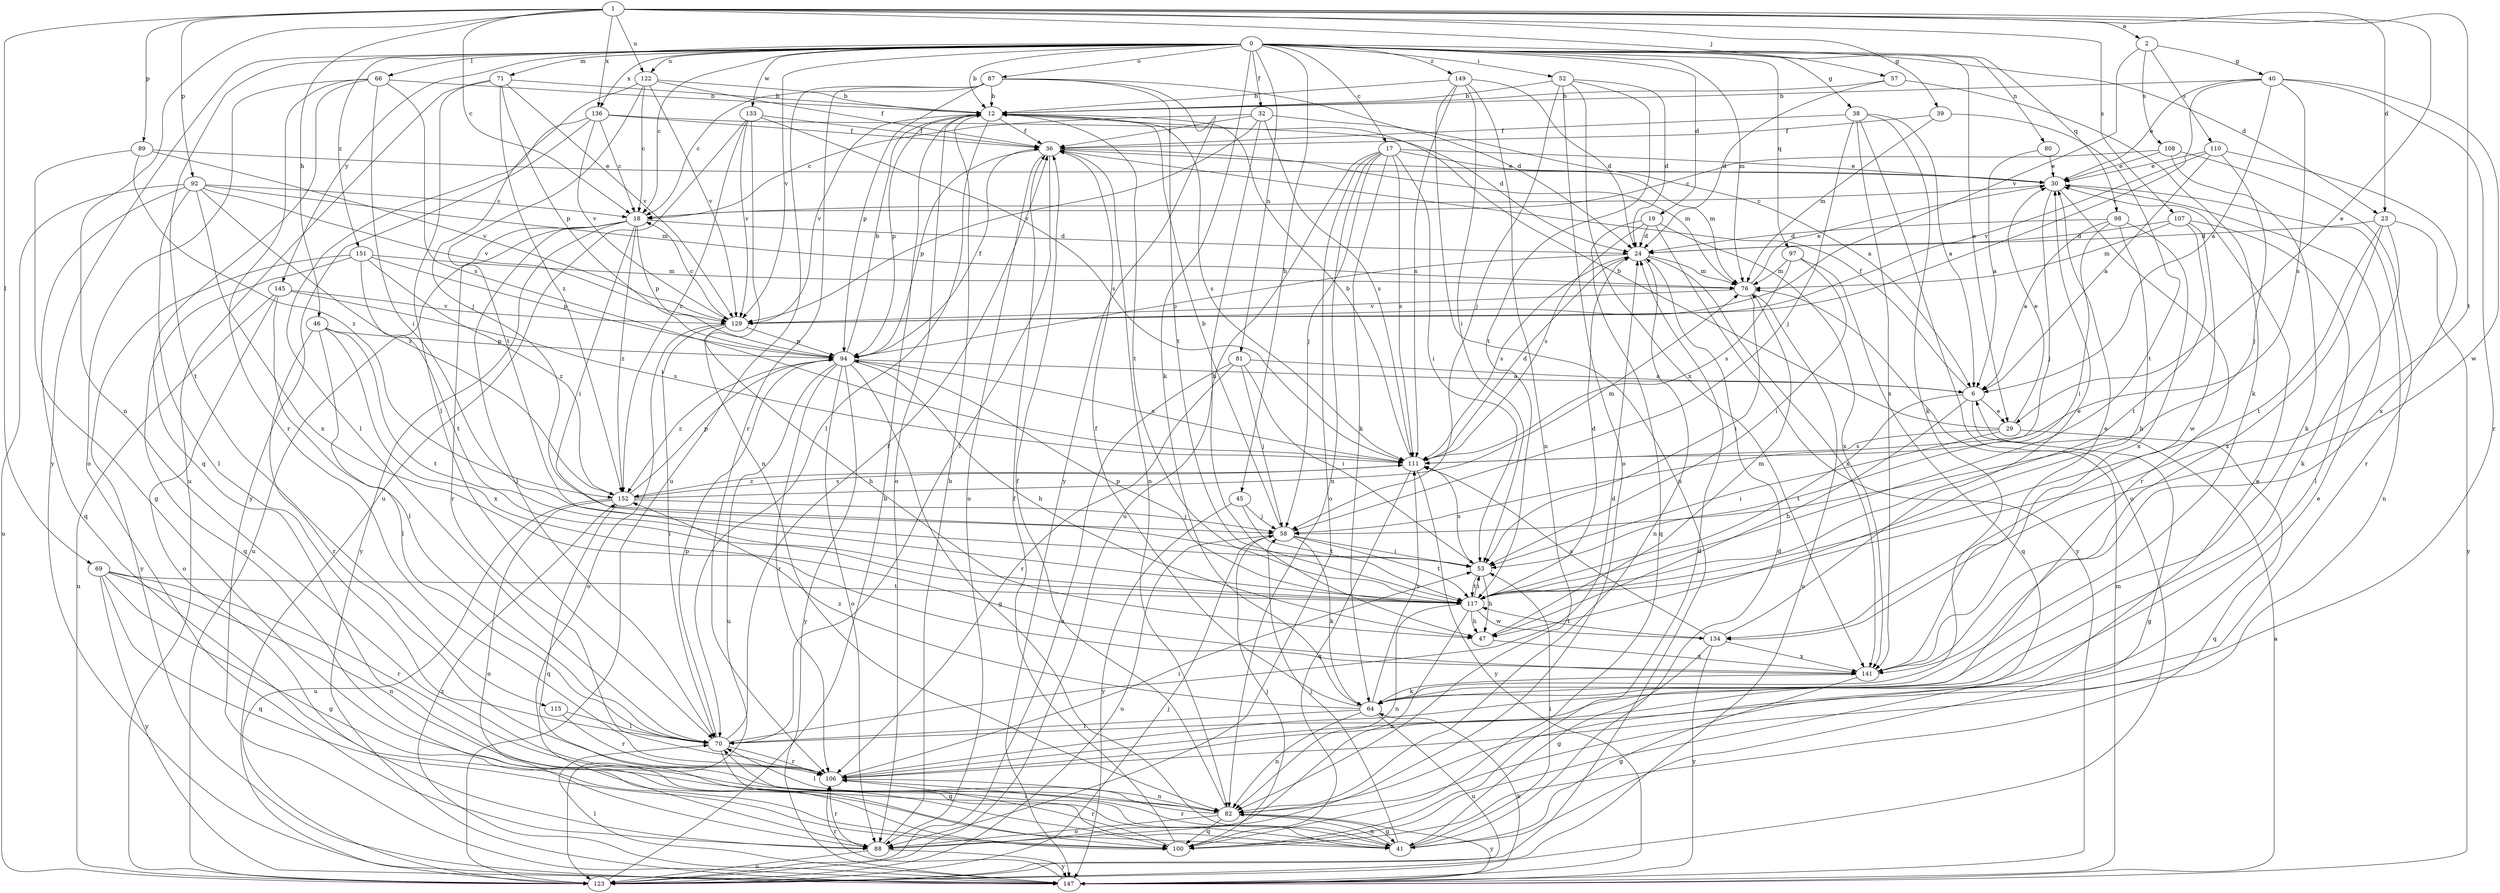 strict digraph  {
0;
1;
2;
6;
12;
17;
18;
19;
23;
24;
29;
30;
32;
36;
38;
39;
40;
41;
45;
46;
47;
52;
53;
57;
58;
64;
66;
69;
70;
71;
76;
80;
81;
82;
87;
88;
89;
92;
94;
97;
98;
100;
106;
107;
108;
110;
111;
115;
117;
122;
123;
129;
133;
134;
136;
141;
145;
147;
149;
151;
152;
0 -> 12  [label=b];
0 -> 17  [label=c];
0 -> 18  [label=c];
0 -> 19  [label=d];
0 -> 23  [label=d];
0 -> 29  [label=e];
0 -> 32  [label=f];
0 -> 38  [label=g];
0 -> 45  [label=h];
0 -> 52  [label=i];
0 -> 64  [label=k];
0 -> 66  [label=l];
0 -> 71  [label=m];
0 -> 76  [label=m];
0 -> 80  [label=n];
0 -> 81  [label=n];
0 -> 87  [label=o];
0 -> 97  [label=q];
0 -> 98  [label=q];
0 -> 115  [label=t];
0 -> 122  [label=u];
0 -> 129  [label=v];
0 -> 133  [label=w];
0 -> 136  [label=x];
0 -> 145  [label=y];
0 -> 147  [label=y];
0 -> 149  [label=z];
0 -> 151  [label=z];
1 -> 2  [label=a];
1 -> 18  [label=c];
1 -> 23  [label=d];
1 -> 29  [label=e];
1 -> 39  [label=g];
1 -> 46  [label=h];
1 -> 57  [label=j];
1 -> 69  [label=l];
1 -> 82  [label=n];
1 -> 89  [label=p];
1 -> 92  [label=p];
1 -> 107  [label=s];
1 -> 117  [label=t];
1 -> 122  [label=u];
1 -> 136  [label=x];
2 -> 40  [label=g];
2 -> 108  [label=s];
2 -> 110  [label=s];
2 -> 129  [label=v];
6 -> 29  [label=e];
6 -> 36  [label=f];
6 -> 41  [label=g];
6 -> 47  [label=h];
6 -> 117  [label=t];
12 -> 36  [label=f];
12 -> 70  [label=l];
12 -> 88  [label=o];
12 -> 94  [label=p];
12 -> 111  [label=s];
12 -> 117  [label=t];
12 -> 129  [label=v];
17 -> 30  [label=e];
17 -> 53  [label=i];
17 -> 58  [label=j];
17 -> 64  [label=k];
17 -> 76  [label=m];
17 -> 82  [label=n];
17 -> 88  [label=o];
17 -> 111  [label=s];
17 -> 123  [label=u];
18 -> 24  [label=d];
18 -> 53  [label=i];
18 -> 70  [label=l];
18 -> 94  [label=p];
18 -> 106  [label=r];
18 -> 123  [label=u];
18 -> 147  [label=y];
18 -> 152  [label=z];
19 -> 24  [label=d];
19 -> 100  [label=q];
19 -> 111  [label=s];
19 -> 141  [label=x];
19 -> 147  [label=y];
23 -> 24  [label=d];
23 -> 64  [label=k];
23 -> 117  [label=t];
23 -> 141  [label=x];
23 -> 147  [label=y];
24 -> 76  [label=m];
24 -> 82  [label=n];
24 -> 94  [label=p];
24 -> 111  [label=s];
24 -> 141  [label=x];
29 -> 12  [label=b];
29 -> 30  [label=e];
29 -> 53  [label=i];
29 -> 100  [label=q];
29 -> 111  [label=s];
30 -> 18  [label=c];
30 -> 58  [label=j];
30 -> 82  [label=n];
30 -> 106  [label=r];
32 -> 6  [label=a];
32 -> 18  [label=c];
32 -> 36  [label=f];
32 -> 47  [label=h];
32 -> 111  [label=s];
32 -> 129  [label=v];
36 -> 30  [label=e];
36 -> 70  [label=l];
36 -> 76  [label=m];
36 -> 82  [label=n];
36 -> 88  [label=o];
36 -> 94  [label=p];
38 -> 6  [label=a];
38 -> 36  [label=f];
38 -> 58  [label=j];
38 -> 64  [label=k];
38 -> 123  [label=u];
38 -> 141  [label=x];
39 -> 36  [label=f];
39 -> 76  [label=m];
39 -> 117  [label=t];
40 -> 6  [label=a];
40 -> 12  [label=b];
40 -> 30  [label=e];
40 -> 106  [label=r];
40 -> 111  [label=s];
40 -> 129  [label=v];
40 -> 134  [label=w];
41 -> 24  [label=d];
41 -> 53  [label=i];
41 -> 58  [label=j];
41 -> 70  [label=l];
41 -> 82  [label=n];
41 -> 106  [label=r];
45 -> 58  [label=j];
45 -> 117  [label=t];
45 -> 147  [label=y];
46 -> 70  [label=l];
46 -> 94  [label=p];
46 -> 106  [label=r];
46 -> 117  [label=t];
46 -> 141  [label=x];
47 -> 76  [label=m];
47 -> 141  [label=x];
52 -> 12  [label=b];
52 -> 24  [label=d];
52 -> 58  [label=j];
52 -> 88  [label=o];
52 -> 117  [label=t];
52 -> 141  [label=x];
53 -> 47  [label=h];
53 -> 111  [label=s];
53 -> 117  [label=t];
57 -> 12  [label=b];
57 -> 24  [label=d];
57 -> 64  [label=k];
58 -> 12  [label=b];
58 -> 53  [label=i];
58 -> 64  [label=k];
58 -> 117  [label=t];
58 -> 123  [label=u];
64 -> 36  [label=f];
64 -> 70  [label=l];
64 -> 82  [label=n];
64 -> 111  [label=s];
64 -> 123  [label=u];
64 -> 152  [label=z];
66 -> 12  [label=b];
66 -> 53  [label=i];
66 -> 88  [label=o];
66 -> 100  [label=q];
66 -> 106  [label=r];
66 -> 111  [label=s];
69 -> 41  [label=g];
69 -> 82  [label=n];
69 -> 100  [label=q];
69 -> 106  [label=r];
69 -> 117  [label=t];
69 -> 147  [label=y];
70 -> 24  [label=d];
70 -> 36  [label=f];
70 -> 41  [label=g];
70 -> 94  [label=p];
70 -> 106  [label=r];
71 -> 12  [label=b];
71 -> 70  [label=l];
71 -> 94  [label=p];
71 -> 123  [label=u];
71 -> 129  [label=v];
71 -> 152  [label=z];
76 -> 30  [label=e];
76 -> 53  [label=i];
76 -> 123  [label=u];
76 -> 129  [label=v];
80 -> 6  [label=a];
80 -> 30  [label=e];
81 -> 6  [label=a];
81 -> 53  [label=i];
81 -> 58  [label=j];
81 -> 106  [label=r];
81 -> 123  [label=u];
82 -> 30  [label=e];
82 -> 36  [label=f];
82 -> 41  [label=g];
82 -> 70  [label=l];
82 -> 88  [label=o];
82 -> 100  [label=q];
82 -> 147  [label=y];
87 -> 12  [label=b];
87 -> 18  [label=c];
87 -> 24  [label=d];
87 -> 94  [label=p];
87 -> 106  [label=r];
87 -> 117  [label=t];
87 -> 123  [label=u];
87 -> 147  [label=y];
88 -> 12  [label=b];
88 -> 106  [label=r];
88 -> 123  [label=u];
88 -> 147  [label=y];
89 -> 30  [label=e];
89 -> 41  [label=g];
89 -> 129  [label=v];
89 -> 152  [label=z];
92 -> 18  [label=c];
92 -> 70  [label=l];
92 -> 76  [label=m];
92 -> 100  [label=q];
92 -> 123  [label=u];
92 -> 129  [label=v];
92 -> 141  [label=x];
92 -> 152  [label=z];
94 -> 6  [label=a];
94 -> 12  [label=b];
94 -> 36  [label=f];
94 -> 41  [label=g];
94 -> 47  [label=h];
94 -> 88  [label=o];
94 -> 106  [label=r];
94 -> 111  [label=s];
94 -> 123  [label=u];
94 -> 147  [label=y];
94 -> 152  [label=z];
97 -> 53  [label=i];
97 -> 76  [label=m];
97 -> 100  [label=q];
97 -> 111  [label=s];
98 -> 6  [label=a];
98 -> 24  [label=d];
98 -> 47  [label=h];
98 -> 53  [label=i];
98 -> 141  [label=x];
100 -> 24  [label=d];
100 -> 36  [label=f];
100 -> 58  [label=j];
100 -> 106  [label=r];
106 -> 30  [label=e];
106 -> 53  [label=i];
106 -> 82  [label=n];
107 -> 24  [label=d];
107 -> 70  [label=l];
107 -> 76  [label=m];
107 -> 117  [label=t];
107 -> 134  [label=w];
108 -> 18  [label=c];
108 -> 30  [label=e];
108 -> 64  [label=k];
108 -> 106  [label=r];
110 -> 6  [label=a];
110 -> 30  [label=e];
110 -> 58  [label=j];
110 -> 129  [label=v];
110 -> 141  [label=x];
111 -> 12  [label=b];
111 -> 24  [label=d];
111 -> 100  [label=q];
111 -> 147  [label=y];
111 -> 152  [label=z];
115 -> 70  [label=l];
115 -> 106  [label=r];
117 -> 24  [label=d];
117 -> 47  [label=h];
117 -> 53  [label=i];
117 -> 82  [label=n];
117 -> 88  [label=o];
117 -> 94  [label=p];
117 -> 134  [label=w];
122 -> 12  [label=b];
122 -> 18  [label=c];
122 -> 36  [label=f];
122 -> 58  [label=j];
122 -> 117  [label=t];
122 -> 129  [label=v];
123 -> 12  [label=b];
123 -> 58  [label=j];
129 -> 18  [label=c];
129 -> 47  [label=h];
129 -> 70  [label=l];
129 -> 88  [label=o];
129 -> 94  [label=p];
133 -> 36  [label=f];
133 -> 82  [label=n];
133 -> 111  [label=s];
133 -> 123  [label=u];
133 -> 129  [label=v];
133 -> 152  [label=z];
134 -> 30  [label=e];
134 -> 41  [label=g];
134 -> 111  [label=s];
134 -> 117  [label=t];
134 -> 141  [label=x];
134 -> 147  [label=y];
136 -> 18  [label=c];
136 -> 24  [label=d];
136 -> 36  [label=f];
136 -> 70  [label=l];
136 -> 129  [label=v];
136 -> 147  [label=y];
141 -> 30  [label=e];
141 -> 41  [label=g];
141 -> 64  [label=k];
145 -> 70  [label=l];
145 -> 88  [label=o];
145 -> 111  [label=s];
145 -> 123  [label=u];
145 -> 129  [label=v];
147 -> 6  [label=a];
147 -> 64  [label=k];
147 -> 70  [label=l];
147 -> 76  [label=m];
147 -> 106  [label=r];
147 -> 152  [label=z];
149 -> 12  [label=b];
149 -> 24  [label=d];
149 -> 53  [label=i];
149 -> 82  [label=n];
149 -> 111  [label=s];
149 -> 123  [label=u];
151 -> 76  [label=m];
151 -> 94  [label=p];
151 -> 100  [label=q];
151 -> 117  [label=t];
151 -> 147  [label=y];
151 -> 152  [label=z];
152 -> 58  [label=j];
152 -> 76  [label=m];
152 -> 88  [label=o];
152 -> 94  [label=p];
152 -> 100  [label=q];
152 -> 111  [label=s];
152 -> 123  [label=u];
}
